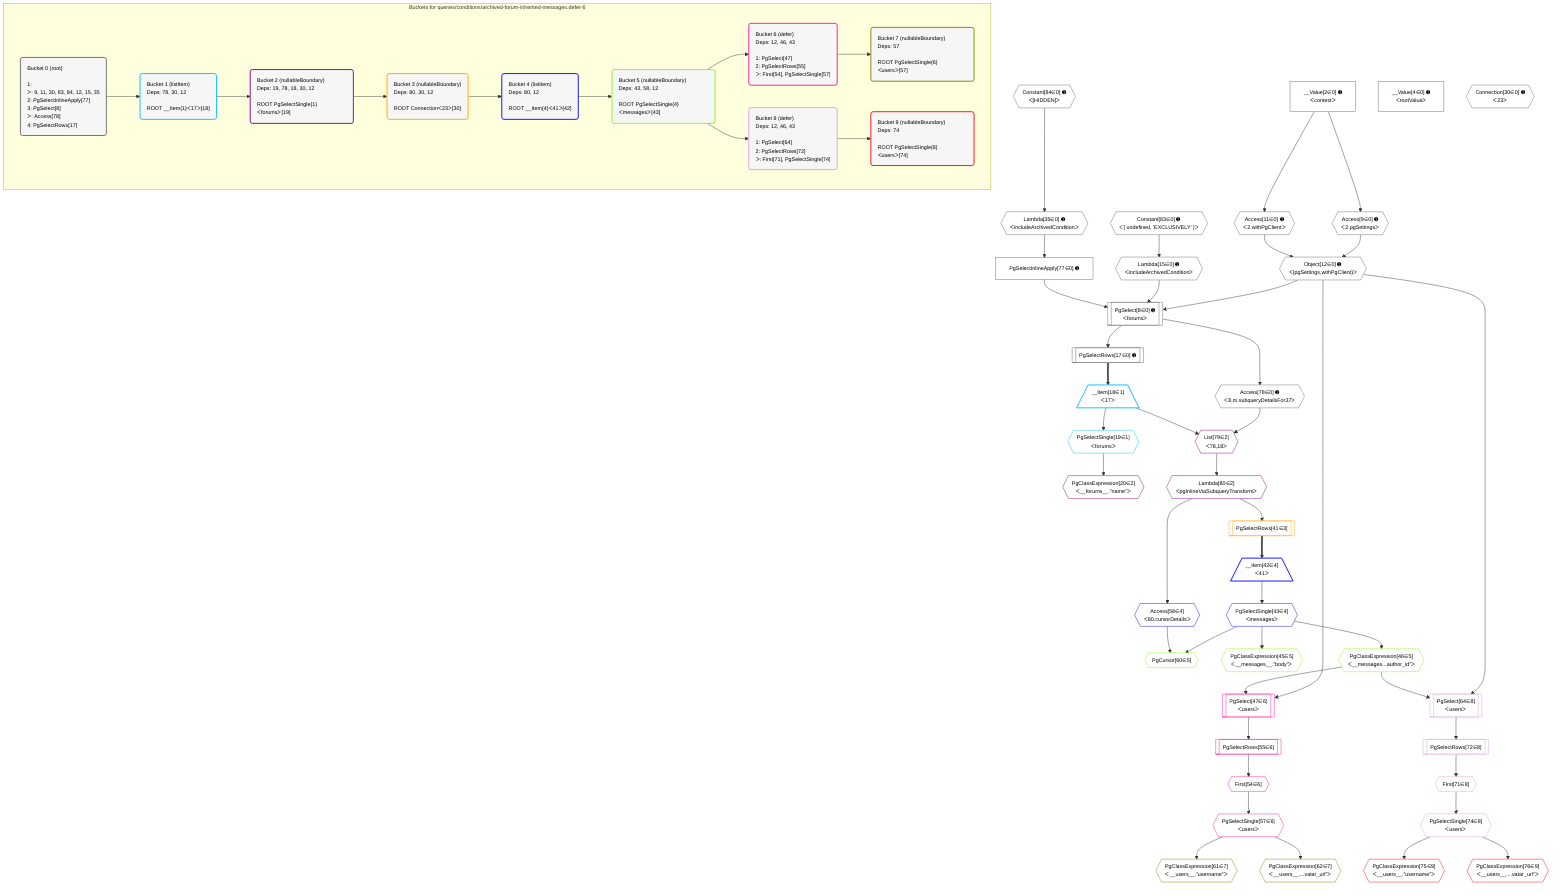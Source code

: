 %%{init: {'themeVariables': { 'fontSize': '12px'}}}%%
graph TD
    classDef path fill:#eee,stroke:#000,color:#000
    classDef plan fill:#fff,stroke-width:1px,color:#000
    classDef itemplan fill:#fff,stroke-width:2px,color:#000
    classDef unbatchedplan fill:#dff,stroke-width:1px,color:#000
    classDef sideeffectplan fill:#fcc,stroke-width:2px,color:#000
    classDef bucket fill:#f6f6f6,color:#000,stroke-width:2px,text-align:left

    subgraph "Buckets for queries/conditions/archived-forum-inherited-messages.defer-6"
    Bucket0("Bucket 0 (root)<br /><br />1: <br />ᐳ: 9, 11, 30, 83, 84, 12, 15, 35<br />2: PgSelectInlineApply[77]<br />3: PgSelect[8]<br />ᐳ: Access[78]<br />4: PgSelectRows[17]"):::bucket
    Bucket1("Bucket 1 (listItem)<br />Deps: 78, 30, 12<br /><br />ROOT __Item{1}ᐸ17ᐳ[18]"):::bucket
    Bucket2("Bucket 2 (nullableBoundary)<br />Deps: 19, 78, 18, 30, 12<br /><br />ROOT PgSelectSingle{1}ᐸforumsᐳ[19]"):::bucket
    Bucket3("Bucket 3 (nullableBoundary)<br />Deps: 80, 30, 12<br /><br />ROOT Connectionᐸ23ᐳ[30]"):::bucket
    Bucket4("Bucket 4 (listItem)<br />Deps: 80, 12<br /><br />ROOT __Item{4}ᐸ41ᐳ[42]"):::bucket
    Bucket5("Bucket 5 (nullableBoundary)<br />Deps: 43, 58, 12<br /><br />ROOT PgSelectSingle{4}ᐸmessagesᐳ[43]"):::bucket
    Bucket6("Bucket 6 (defer)<br />Deps: 12, 46, 43<br /><br />1: PgSelect[47]<br />2: PgSelectRows[55]<br />ᐳ: First[54], PgSelectSingle[57]"):::bucket
    Bucket7("Bucket 7 (nullableBoundary)<br />Deps: 57<br /><br />ROOT PgSelectSingle{6}ᐸusersᐳ[57]"):::bucket
    Bucket8("Bucket 8 (defer)<br />Deps: 12, 46, 43<br /><br />1: PgSelect[64]<br />2: PgSelectRows[72]<br />ᐳ: First[71], PgSelectSingle[74]"):::bucket
    Bucket9("Bucket 9 (nullableBoundary)<br />Deps: 74<br /><br />ROOT PgSelectSingle{8}ᐸusersᐳ[74]"):::bucket
    end
    Bucket0 --> Bucket1
    Bucket1 --> Bucket2
    Bucket2 --> Bucket3
    Bucket3 --> Bucket4
    Bucket4 --> Bucket5
    Bucket5 --> Bucket6 & Bucket8
    Bucket6 --> Bucket7
    Bucket8 --> Bucket9

    %% plan dependencies
    PgSelect8[["PgSelect[8∈0] ➊<br />ᐸforumsᐳ"]]:::plan
    Object12{{"Object[12∈0] ➊<br />ᐸ{pgSettings,withPgClient}ᐳ"}}:::plan
    Lambda15{{"Lambda[15∈0] ➊<br />ᐸincludeArchivedConditionᐳ"}}:::plan
    PgSelectInlineApply77["PgSelectInlineApply[77∈0] ➊"]:::plan
    Object12 & Lambda15 & PgSelectInlineApply77 --> PgSelect8
    Access9{{"Access[9∈0] ➊<br />ᐸ2.pgSettingsᐳ"}}:::plan
    Access11{{"Access[11∈0] ➊<br />ᐸ2.withPgClientᐳ"}}:::plan
    Access9 & Access11 --> Object12
    __Value2["__Value[2∈0] ➊<br />ᐸcontextᐳ"]:::plan
    __Value2 --> Access9
    __Value2 --> Access11
    Constant83{{"Constant[83∈0] ➊<br />ᐸ[ undefined, 'EXCLUSIVELY' ]ᐳ"}}:::plan
    Constant83 --> Lambda15
    PgSelectRows17[["PgSelectRows[17∈0] ➊"]]:::plan
    PgSelect8 --> PgSelectRows17
    Lambda35{{"Lambda[35∈0] ➊<br />ᐸincludeArchivedConditionᐳ"}}:::plan
    Constant84{{"Constant[84∈0] ➊<br />ᐸ[HIDDEN]ᐳ"}}:::plan
    Constant84 --> Lambda35
    Lambda35 --> PgSelectInlineApply77
    Access78{{"Access[78∈0] ➊<br />ᐸ8.m.subqueryDetailsFor37ᐳ"}}:::plan
    PgSelect8 --> Access78
    __Value4["__Value[4∈0] ➊<br />ᐸrootValueᐳ"]:::plan
    Connection30{{"Connection[30∈0] ➊<br />ᐸ23ᐳ"}}:::plan
    __Item18[/"__Item[18∈1]<br />ᐸ17ᐳ"\]:::itemplan
    PgSelectRows17 ==> __Item18
    PgSelectSingle19{{"PgSelectSingle[19∈1]<br />ᐸforumsᐳ"}}:::plan
    __Item18 --> PgSelectSingle19
    List79{{"List[79∈2]<br />ᐸ78,18ᐳ"}}:::plan
    Access78 & __Item18 --> List79
    PgClassExpression20{{"PgClassExpression[20∈2]<br />ᐸ__forums__.”name”ᐳ"}}:::plan
    PgSelectSingle19 --> PgClassExpression20
    Lambda80{{"Lambda[80∈2]<br />ᐸpgInlineViaSubqueryTransformᐳ"}}:::plan
    List79 --> Lambda80
    PgSelectRows41[["PgSelectRows[41∈3]"]]:::plan
    Lambda80 --> PgSelectRows41
    __Item42[/"__Item[42∈4]<br />ᐸ41ᐳ"\]:::itemplan
    PgSelectRows41 ==> __Item42
    PgSelectSingle43{{"PgSelectSingle[43∈4]<br />ᐸmessagesᐳ"}}:::plan
    __Item42 --> PgSelectSingle43
    Access58{{"Access[58∈4]<br />ᐸ80.cursorDetailsᐳ"}}:::plan
    Lambda80 --> Access58
    PgCursor60{{"PgCursor[60∈5]"}}:::plan
    PgSelectSingle43 & Access58 --> PgCursor60
    PgClassExpression45{{"PgClassExpression[45∈5]<br />ᐸ__messages__.”body”ᐳ"}}:::plan
    PgSelectSingle43 --> PgClassExpression45
    PgClassExpression46{{"PgClassExpression[46∈5]<br />ᐸ__messages...author_id”ᐳ"}}:::plan
    PgSelectSingle43 --> PgClassExpression46
    PgSelect47[["PgSelect[47∈6]<br />ᐸusersᐳ"]]:::plan
    Object12 & PgClassExpression46 --> PgSelect47
    First54{{"First[54∈6]"}}:::plan
    PgSelectRows55[["PgSelectRows[55∈6]"]]:::plan
    PgSelectRows55 --> First54
    PgSelect47 --> PgSelectRows55
    PgSelectSingle57{{"PgSelectSingle[57∈6]<br />ᐸusersᐳ"}}:::plan
    First54 --> PgSelectSingle57
    PgClassExpression61{{"PgClassExpression[61∈7]<br />ᐸ__users__.”username”ᐳ"}}:::plan
    PgSelectSingle57 --> PgClassExpression61
    PgClassExpression62{{"PgClassExpression[62∈7]<br />ᐸ__users__....vatar_url”ᐳ"}}:::plan
    PgSelectSingle57 --> PgClassExpression62
    PgSelect64[["PgSelect[64∈8]<br />ᐸusersᐳ"]]:::plan
    Object12 & PgClassExpression46 --> PgSelect64
    First71{{"First[71∈8]"}}:::plan
    PgSelectRows72[["PgSelectRows[72∈8]"]]:::plan
    PgSelectRows72 --> First71
    PgSelect64 --> PgSelectRows72
    PgSelectSingle74{{"PgSelectSingle[74∈8]<br />ᐸusersᐳ"}}:::plan
    First71 --> PgSelectSingle74
    PgClassExpression75{{"PgClassExpression[75∈9]<br />ᐸ__users__.”username”ᐳ"}}:::plan
    PgSelectSingle74 --> PgClassExpression75
    PgClassExpression76{{"PgClassExpression[76∈9]<br />ᐸ__users__....vatar_url”ᐳ"}}:::plan
    PgSelectSingle74 --> PgClassExpression76

    %% define steps
    classDef bucket0 stroke:#696969
    class Bucket0,__Value2,__Value4,PgSelect8,Access9,Access11,Object12,Lambda15,PgSelectRows17,Connection30,Lambda35,PgSelectInlineApply77,Access78,Constant83,Constant84 bucket0
    classDef bucket1 stroke:#00bfff
    class Bucket1,__Item18,PgSelectSingle19 bucket1
    classDef bucket2 stroke:#7f007f
    class Bucket2,PgClassExpression20,List79,Lambda80 bucket2
    classDef bucket3 stroke:#ffa500
    class Bucket3,PgSelectRows41 bucket3
    classDef bucket4 stroke:#0000ff
    class Bucket4,__Item42,PgSelectSingle43,Access58 bucket4
    classDef bucket5 stroke:#7fff00
    class Bucket5,PgClassExpression45,PgClassExpression46,PgCursor60 bucket5
    classDef bucket6 stroke:#ff1493
    class Bucket6,PgSelect47,First54,PgSelectRows55,PgSelectSingle57 bucket6
    classDef bucket7 stroke:#808000
    class Bucket7,PgClassExpression61,PgClassExpression62 bucket7
    classDef bucket8 stroke:#dda0dd
    class Bucket8,PgSelect64,First71,PgSelectRows72,PgSelectSingle74 bucket8
    classDef bucket9 stroke:#ff0000
    class Bucket9,PgClassExpression75,PgClassExpression76 bucket9